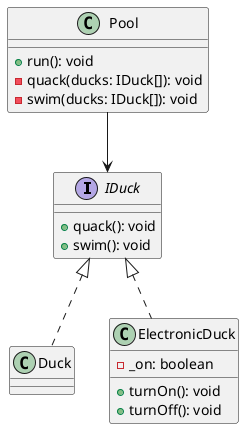 @startuml

interface IDuck {
    + quack(): void
    + swim(): void
}

class Duck {
}

class ElectronicDuck {
    - _on: boolean
    + turnOn(): void
    + turnOff(): void
}

class Pool {
    + run(): void
    - quack(ducks: IDuck[]): void
    - swim(ducks: IDuck[]): void
}

IDuck <|.. Duck
IDuck <|.. ElectronicDuck
Pool --> IDuck

@enduml
